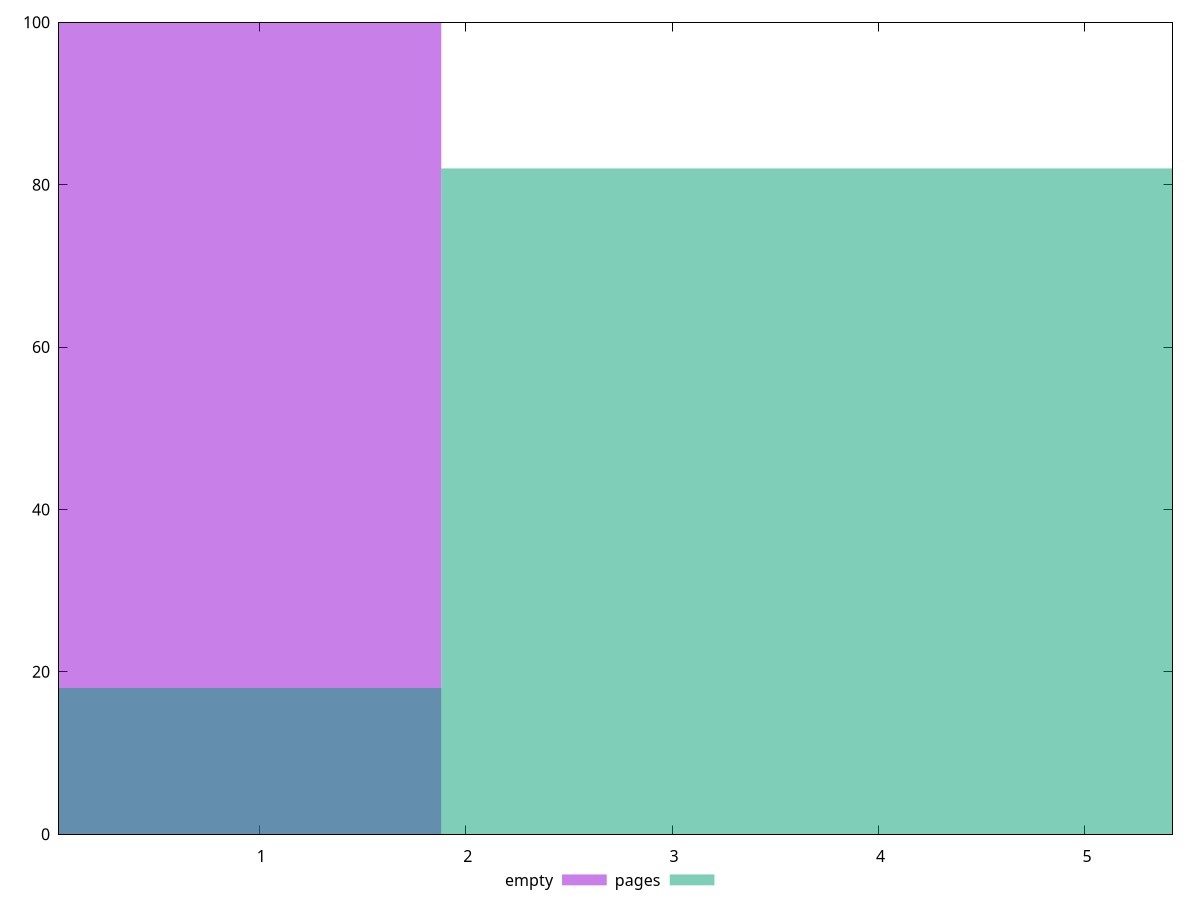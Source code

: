 reset

$empty <<EOF
0 100
EOF

$pages <<EOF
3.763865069538413 82
0 18
EOF

set key outside below
set boxwidth 3.763865069538413
set xrange [0.03:5.4239999999999995]
set yrange [0:100]
set style fill transparent solid 0.5 noborder
set terminal svg size 640, 500 enhanced background rgb 'white'
set output "report_00007_2020-12-11T15:55:29.892Z/network-rtt/comparison/histogram/0_vs_1.svg"

plot $empty title "empty" with boxes, \
     $pages title "pages" with boxes

reset
